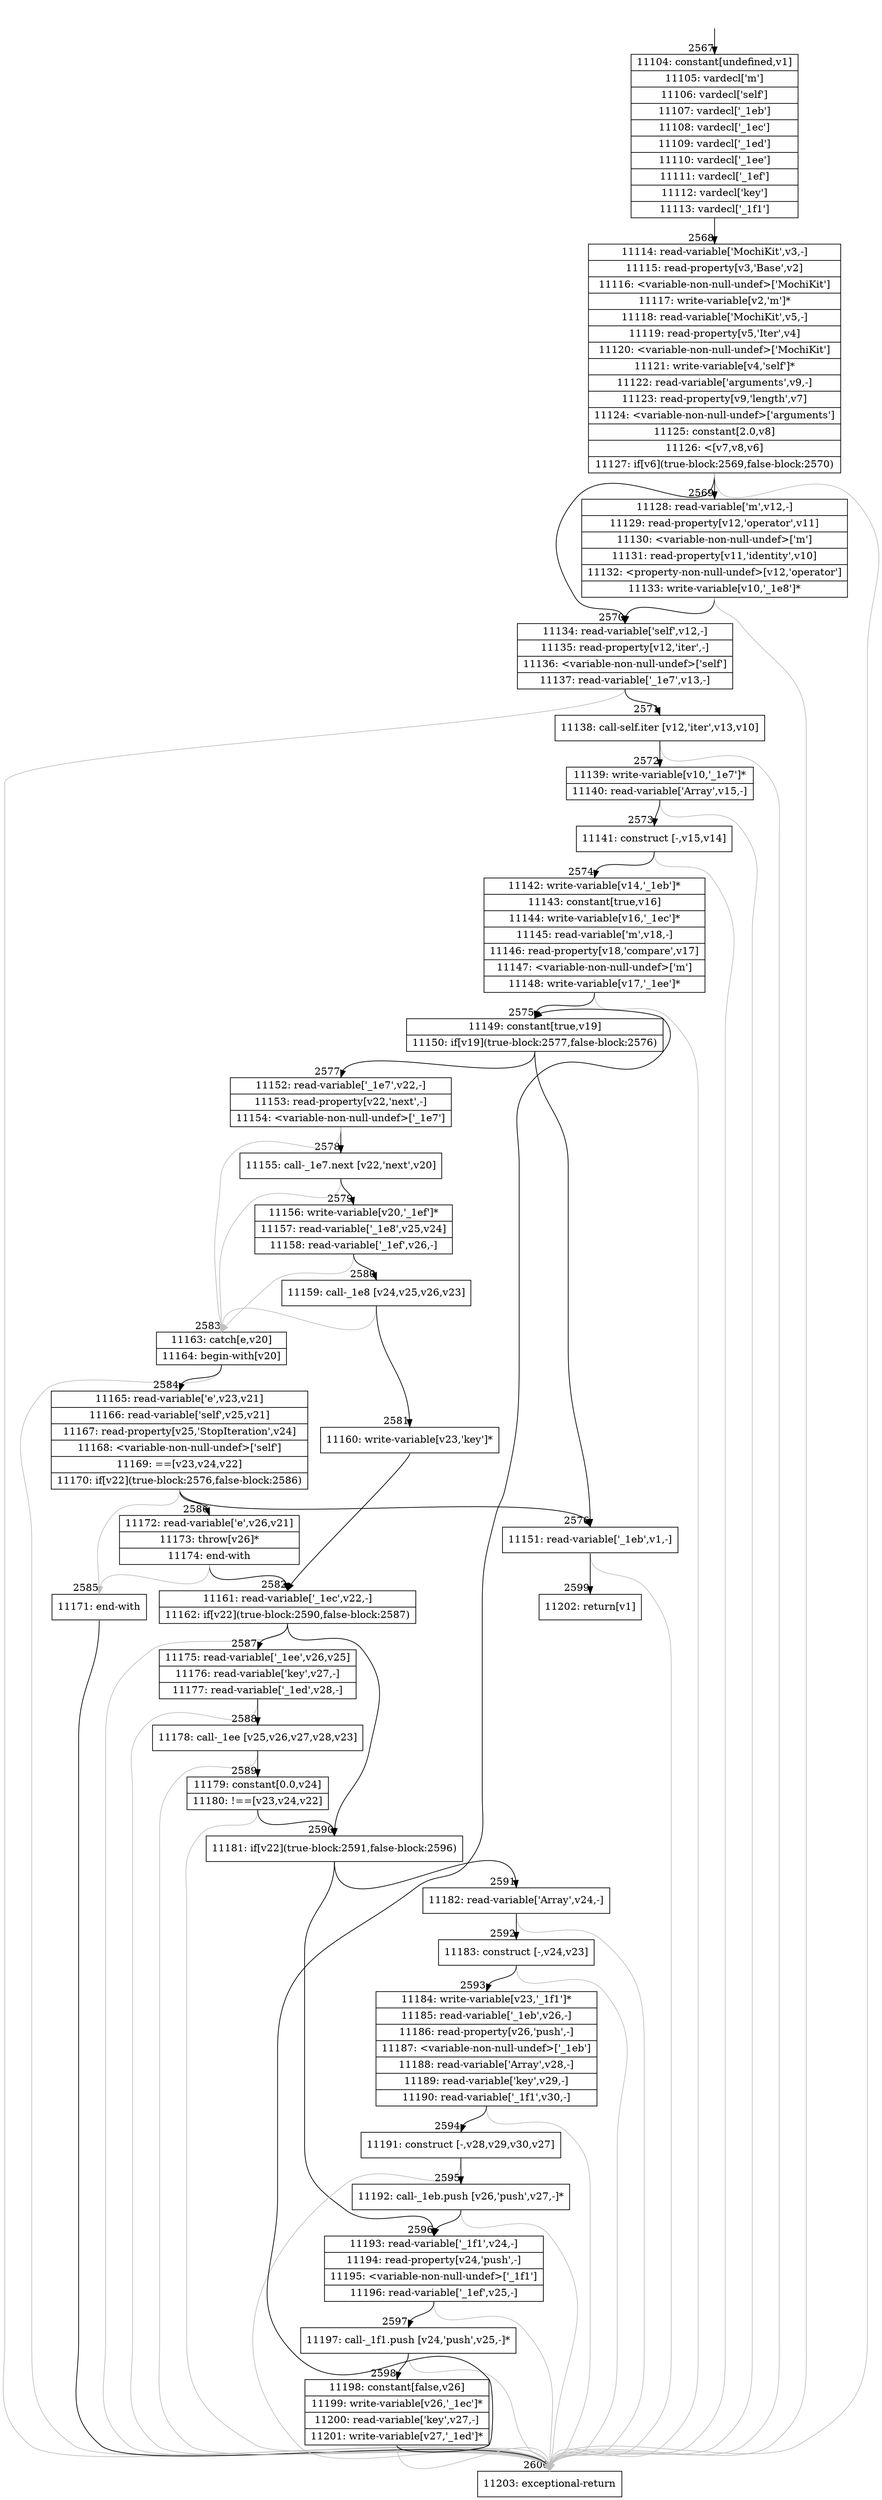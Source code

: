 digraph {
rankdir="TD"
BB_entry194[shape=none,label=""];
BB_entry194 -> BB2567 [tailport=s, headport=n, headlabel="    2567"]
BB2567 [shape=record label="{11104: constant[undefined,v1]|11105: vardecl['m']|11106: vardecl['self']|11107: vardecl['_1eb']|11108: vardecl['_1ec']|11109: vardecl['_1ed']|11110: vardecl['_1ee']|11111: vardecl['_1ef']|11112: vardecl['key']|11113: vardecl['_1f1']}" ] 
BB2567 -> BB2568 [tailport=s, headport=n, headlabel="      2568"]
BB2568 [shape=record label="{11114: read-variable['MochiKit',v3,-]|11115: read-property[v3,'Base',v2]|11116: \<variable-non-null-undef\>['MochiKit']|11117: write-variable[v2,'m']*|11118: read-variable['MochiKit',v5,-]|11119: read-property[v5,'Iter',v4]|11120: \<variable-non-null-undef\>['MochiKit']|11121: write-variable[v4,'self']*|11122: read-variable['arguments',v9,-]|11123: read-property[v9,'length',v7]|11124: \<variable-non-null-undef\>['arguments']|11125: constant[2.0,v8]|11126: \<[v7,v8,v6]|11127: if[v6](true-block:2569,false-block:2570)}" ] 
BB2568 -> BB2569 [tailport=s, headport=n, headlabel="      2569"]
BB2568 -> BB2570 [tailport=s, headport=n, headlabel="      2570"]
BB2568 -> BB2600 [tailport=s, headport=n, color=gray, headlabel="      2600"]
BB2569 [shape=record label="{11128: read-variable['m',v12,-]|11129: read-property[v12,'operator',v11]|11130: \<variable-non-null-undef\>['m']|11131: read-property[v11,'identity',v10]|11132: \<property-non-null-undef\>[v12,'operator']|11133: write-variable[v10,'_1e8']*}" ] 
BB2569 -> BB2570 [tailport=s, headport=n]
BB2569 -> BB2600 [tailport=s, headport=n, color=gray]
BB2570 [shape=record label="{11134: read-variable['self',v12,-]|11135: read-property[v12,'iter',-]|11136: \<variable-non-null-undef\>['self']|11137: read-variable['_1e7',v13,-]}" ] 
BB2570 -> BB2571 [tailport=s, headport=n, headlabel="      2571"]
BB2570 -> BB2600 [tailport=s, headport=n, color=gray]
BB2571 [shape=record label="{11138: call-self.iter [v12,'iter',v13,v10]}" ] 
BB2571 -> BB2572 [tailport=s, headport=n, headlabel="      2572"]
BB2571 -> BB2600 [tailport=s, headport=n, color=gray]
BB2572 [shape=record label="{11139: write-variable[v10,'_1e7']*|11140: read-variable['Array',v15,-]}" ] 
BB2572 -> BB2573 [tailport=s, headport=n, headlabel="      2573"]
BB2572 -> BB2600 [tailport=s, headport=n, color=gray]
BB2573 [shape=record label="{11141: construct [-,v15,v14]}" ] 
BB2573 -> BB2574 [tailport=s, headport=n, headlabel="      2574"]
BB2573 -> BB2600 [tailport=s, headport=n, color=gray]
BB2574 [shape=record label="{11142: write-variable[v14,'_1eb']*|11143: constant[true,v16]|11144: write-variable[v16,'_1ec']*|11145: read-variable['m',v18,-]|11146: read-property[v18,'compare',v17]|11147: \<variable-non-null-undef\>['m']|11148: write-variable[v17,'_1ee']*}" ] 
BB2574 -> BB2575 [tailport=s, headport=n, headlabel="      2575"]
BB2574 -> BB2600 [tailport=s, headport=n, color=gray]
BB2575 [shape=record label="{11149: constant[true,v19]|11150: if[v19](true-block:2577,false-block:2576)}" ] 
BB2575 -> BB2577 [tailport=s, headport=n, headlabel="      2577"]
BB2575 -> BB2576 [tailport=s, headport=n, headlabel="      2576"]
BB2576 [shape=record label="{11151: read-variable['_1eb',v1,-]}" ] 
BB2576 -> BB2599 [tailport=s, headport=n, headlabel="      2599"]
BB2576 -> BB2600 [tailport=s, headport=n, color=gray]
BB2577 [shape=record label="{11152: read-variable['_1e7',v22,-]|11153: read-property[v22,'next',-]|11154: \<variable-non-null-undef\>['_1e7']}" ] 
BB2577 -> BB2578 [tailport=s, headport=n, headlabel="      2578"]
BB2577 -> BB2583 [tailport=s, headport=n, color=gray, headlabel="      2583"]
BB2578 [shape=record label="{11155: call-_1e7.next [v22,'next',v20]}" ] 
BB2578 -> BB2579 [tailport=s, headport=n, headlabel="      2579"]
BB2578 -> BB2583 [tailport=s, headport=n, color=gray]
BB2579 [shape=record label="{11156: write-variable[v20,'_1ef']*|11157: read-variable['_1e8',v25,v24]|11158: read-variable['_1ef',v26,-]}" ] 
BB2579 -> BB2580 [tailport=s, headport=n, headlabel="      2580"]
BB2579 -> BB2583 [tailport=s, headport=n, color=gray]
BB2580 [shape=record label="{11159: call-_1e8 [v24,v25,v26,v23]}" ] 
BB2580 -> BB2581 [tailport=s, headport=n, headlabel="      2581"]
BB2580 -> BB2583 [tailport=s, headport=n, color=gray]
BB2581 [shape=record label="{11160: write-variable[v23,'key']*}" ] 
BB2581 -> BB2582 [tailport=s, headport=n, headlabel="      2582"]
BB2582 [shape=record label="{11161: read-variable['_1ec',v22,-]|11162: if[v22](true-block:2590,false-block:2587)}" ] 
BB2582 -> BB2590 [tailport=s, headport=n, headlabel="      2590"]
BB2582 -> BB2587 [tailport=s, headport=n, headlabel="      2587"]
BB2582 -> BB2600 [tailport=s, headport=n, color=gray]
BB2583 [shape=record label="{11163: catch[e,v20]|11164: begin-with[v20]}" ] 
BB2583 -> BB2584 [tailport=s, headport=n, headlabel="      2584"]
BB2583 -> BB2600 [tailport=s, headport=n, color=gray]
BB2584 [shape=record label="{11165: read-variable['e',v23,v21]|11166: read-variable['self',v25,v21]|11167: read-property[v25,'StopIteration',v24]|11168: \<variable-non-null-undef\>['self']|11169: ==[v23,v24,v22]|11170: if[v22](true-block:2576,false-block:2586)}" ] 
BB2584 -> BB2576 [tailport=s, headport=n]
BB2584 -> BB2586 [tailport=s, headport=n, headlabel="      2586"]
BB2584 -> BB2585 [tailport=s, headport=n, color=gray, headlabel="      2585"]
BB2585 [shape=record label="{11171: end-with}" ] 
BB2585 -> BB2600 [tailport=s, headport=n]
BB2586 [shape=record label="{11172: read-variable['e',v26,v21]|11173: throw[v26]*|11174: end-with}" ] 
BB2586 -> BB2582 [tailport=s, headport=n]
BB2586 -> BB2585 [tailport=s, headport=n, color=gray]
BB2587 [shape=record label="{11175: read-variable['_1ee',v26,v25]|11176: read-variable['key',v27,-]|11177: read-variable['_1ed',v28,-]}" ] 
BB2587 -> BB2588 [tailport=s, headport=n, headlabel="      2588"]
BB2587 -> BB2600 [tailport=s, headport=n, color=gray]
BB2588 [shape=record label="{11178: call-_1ee [v25,v26,v27,v28,v23]}" ] 
BB2588 -> BB2589 [tailport=s, headport=n, headlabel="      2589"]
BB2588 -> BB2600 [tailport=s, headport=n, color=gray]
BB2589 [shape=record label="{11179: constant[0.0,v24]|11180: !==[v23,v24,v22]}" ] 
BB2589 -> BB2590 [tailport=s, headport=n]
BB2589 -> BB2600 [tailport=s, headport=n, color=gray]
BB2590 [shape=record label="{11181: if[v22](true-block:2591,false-block:2596)}" ] 
BB2590 -> BB2591 [tailport=s, headport=n, headlabel="      2591"]
BB2590 -> BB2596 [tailport=s, headport=n, headlabel="      2596"]
BB2591 [shape=record label="{11182: read-variable['Array',v24,-]}" ] 
BB2591 -> BB2592 [tailport=s, headport=n, headlabel="      2592"]
BB2591 -> BB2600 [tailport=s, headport=n, color=gray]
BB2592 [shape=record label="{11183: construct [-,v24,v23]}" ] 
BB2592 -> BB2593 [tailport=s, headport=n, headlabel="      2593"]
BB2592 -> BB2600 [tailport=s, headport=n, color=gray]
BB2593 [shape=record label="{11184: write-variable[v23,'_1f1']*|11185: read-variable['_1eb',v26,-]|11186: read-property[v26,'push',-]|11187: \<variable-non-null-undef\>['_1eb']|11188: read-variable['Array',v28,-]|11189: read-variable['key',v29,-]|11190: read-variable['_1f1',v30,-]}" ] 
BB2593 -> BB2594 [tailport=s, headport=n, headlabel="      2594"]
BB2593 -> BB2600 [tailport=s, headport=n, color=gray]
BB2594 [shape=record label="{11191: construct [-,v28,v29,v30,v27]}" ] 
BB2594 -> BB2595 [tailport=s, headport=n, headlabel="      2595"]
BB2594 -> BB2600 [tailport=s, headport=n, color=gray]
BB2595 [shape=record label="{11192: call-_1eb.push [v26,'push',v27,-]*}" ] 
BB2595 -> BB2596 [tailport=s, headport=n]
BB2595 -> BB2600 [tailport=s, headport=n, color=gray]
BB2596 [shape=record label="{11193: read-variable['_1f1',v24,-]|11194: read-property[v24,'push',-]|11195: \<variable-non-null-undef\>['_1f1']|11196: read-variable['_1ef',v25,-]}" ] 
BB2596 -> BB2597 [tailport=s, headport=n, headlabel="      2597"]
BB2596 -> BB2600 [tailport=s, headport=n, color=gray]
BB2597 [shape=record label="{11197: call-_1f1.push [v24,'push',v25,-]*}" ] 
BB2597 -> BB2598 [tailport=s, headport=n, headlabel="      2598"]
BB2597 -> BB2600 [tailport=s, headport=n, color=gray]
BB2598 [shape=record label="{11198: constant[false,v26]|11199: write-variable[v26,'_1ec']*|11200: read-variable['key',v27,-]|11201: write-variable[v27,'_1ed']*}" ] 
BB2598 -> BB2575 [tailport=s, headport=n]
BB2598 -> BB2600 [tailport=s, headport=n, color=gray]
BB2599 [shape=record label="{11202: return[v1]}" ] 
BB2600 [shape=record label="{11203: exceptional-return}" ] 
//#$~ 1653
}
